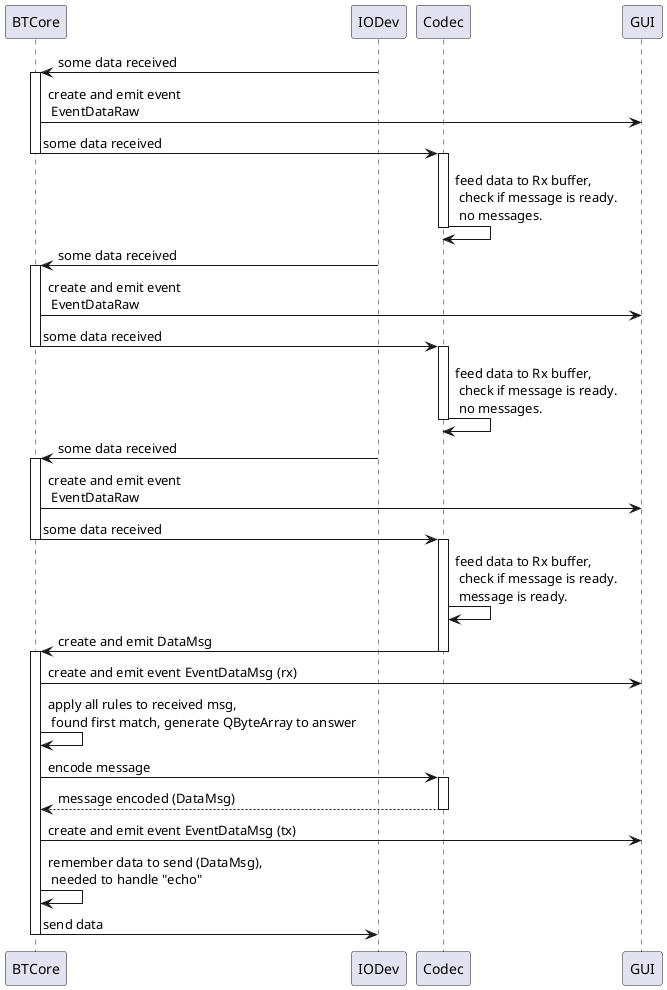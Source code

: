 @startuml

participant BTCore
participant IODev
participant Codec
participant GUI

IODev -> BTCore: some data received
activate BTCore
BTCore -> GUI: create and emit event \n EventDataRaw
BTCore -> Codec: some data received
deactivate BTCore
activate Codec
Codec -> Codec: feed data to Rx buffer, \n check if message is ready. \n no messages.
deactivate Codec

IODev -> BTCore: some data received
activate BTCore
BTCore -> GUI: create and emit event \n EventDataRaw
BTCore -> Codec: some data received
deactivate BTCore
activate Codec
Codec -> Codec: feed data to Rx buffer, \n check if message is ready. \n no messages.
deactivate Codec

IODev -> BTCore: some data received
activate BTCore
BTCore -> GUI: create and emit event \n EventDataRaw
BTCore -> Codec: some data received
deactivate BTCore
activate Codec
Codec -> Codec: feed data to Rx buffer, \n check if message is ready. \n message is ready.

Codec -> BTCore: create and emit DataMsg
deactivate Codec
activate BTCore
BTCore -> GUI: create and emit event EventDataMsg (rx)

BTCore -> BTCore: apply all rules to received msg, \n found first match, generate QByteArray to answer

BTCore -> Codec: encode message
activate Codec

BTCore <-- Codec: message encoded (DataMsg)
deactivate Codec

BTCore -> GUI: create and emit event EventDataMsg (tx)

BTCore -> BTCore: remember data to send (DataMsg), \n needed to handle "echo"

BTCore -> IODev: send data
deactivate BTCore

@enduml
